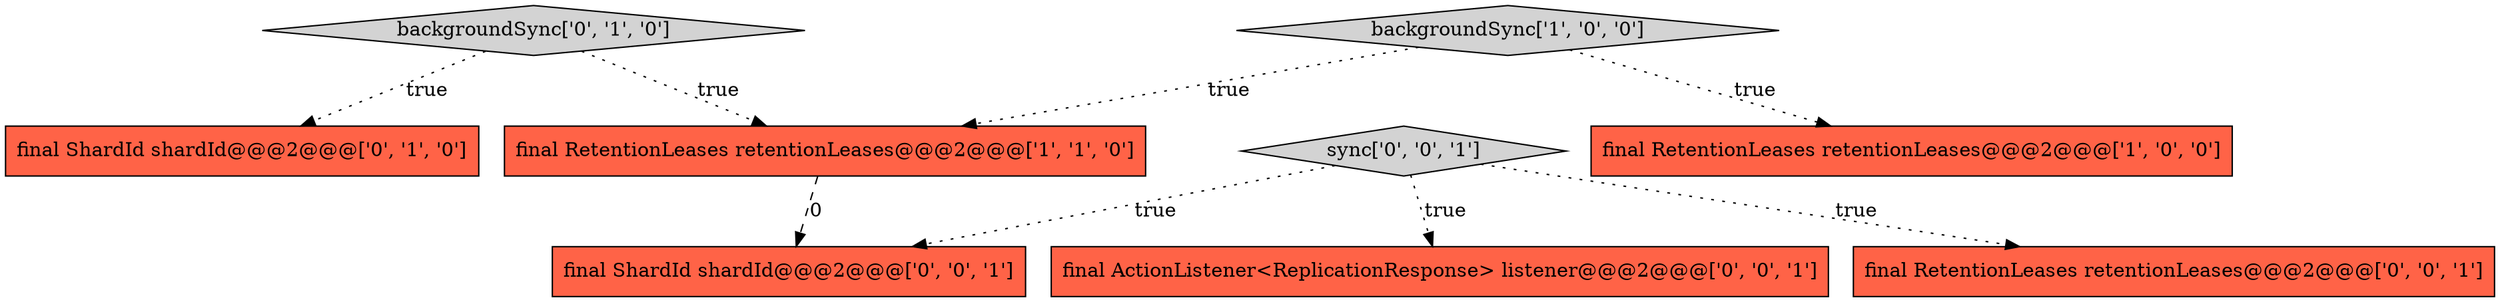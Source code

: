 digraph {
4 [style = filled, label = "backgroundSync['0', '1', '0']", fillcolor = lightgray, shape = diamond image = "AAA0AAABBB2BBB"];
8 [style = filled, label = "final ShardId shardId@@@2@@@['0', '0', '1']", fillcolor = tomato, shape = box image = "AAA0AAABBB3BBB"];
7 [style = filled, label = "final ActionListener<ReplicationResponse> listener@@@2@@@['0', '0', '1']", fillcolor = tomato, shape = box image = "AAA0AAABBB3BBB"];
6 [style = filled, label = "sync['0', '0', '1']", fillcolor = lightgray, shape = diamond image = "AAA0AAABBB3BBB"];
0 [style = filled, label = "backgroundSync['1', '0', '0']", fillcolor = lightgray, shape = diamond image = "AAA0AAABBB1BBB"];
5 [style = filled, label = "final RetentionLeases retentionLeases@@@2@@@['0', '0', '1']", fillcolor = tomato, shape = box image = "AAA0AAABBB3BBB"];
3 [style = filled, label = "final ShardId shardId@@@2@@@['0', '1', '0']", fillcolor = tomato, shape = box image = "AAA0AAABBB2BBB"];
2 [style = filled, label = "final RetentionLeases retentionLeases@@@2@@@['1', '1', '0']", fillcolor = tomato, shape = box image = "AAA0AAABBB1BBB"];
1 [style = filled, label = "final RetentionLeases retentionLeases@@@2@@@['1', '0', '0']", fillcolor = tomato, shape = box image = "AAA0AAABBB1BBB"];
0->2 [style = dotted, label="true"];
2->8 [style = dashed, label="0"];
6->5 [style = dotted, label="true"];
6->8 [style = dotted, label="true"];
0->1 [style = dotted, label="true"];
4->3 [style = dotted, label="true"];
6->7 [style = dotted, label="true"];
4->2 [style = dotted, label="true"];
}
